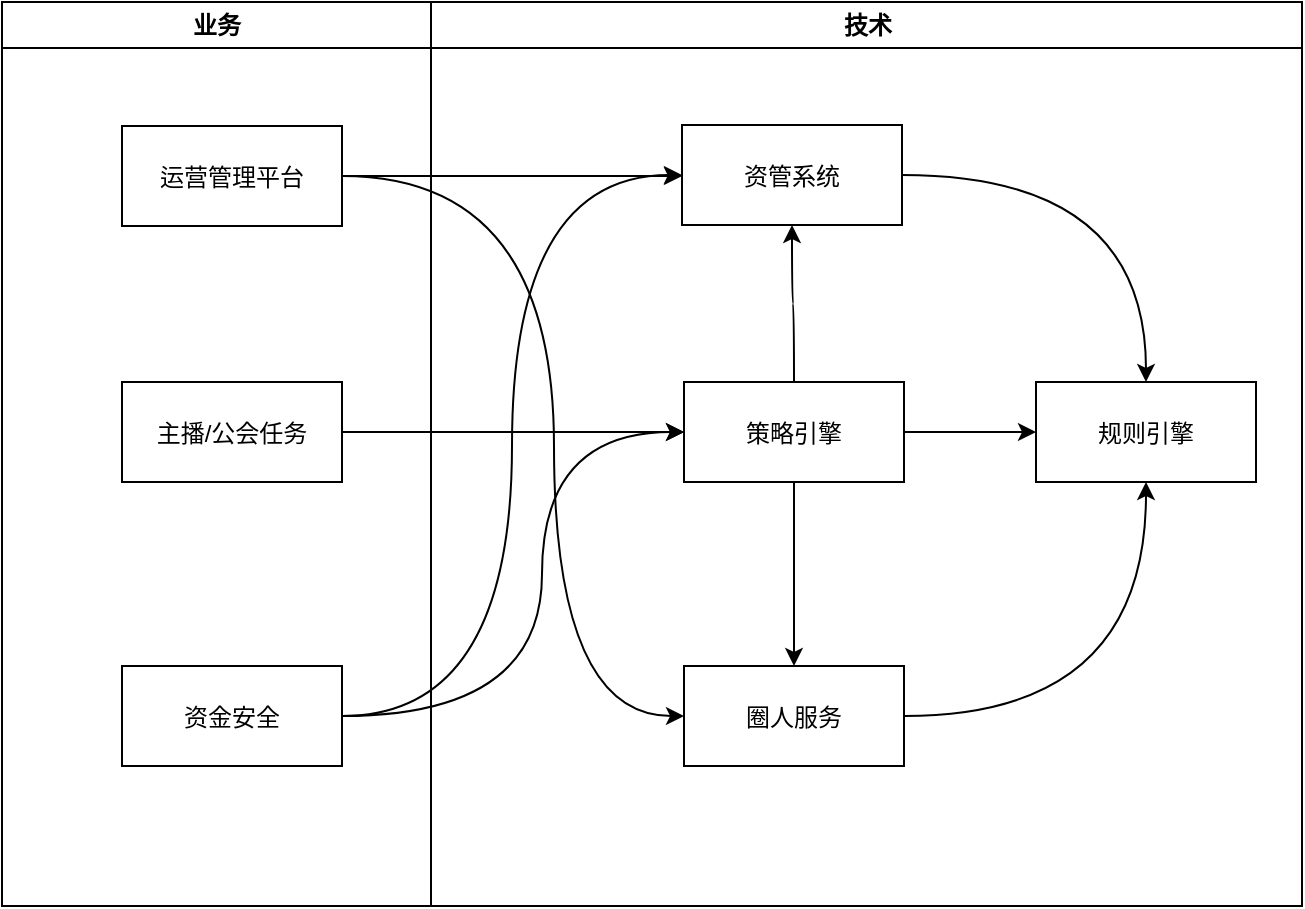 <mxfile version="15.7.0" type="github">
  <diagram name="Page-1" id="e7e014a7-5840-1c2e-5031-d8a46d1fe8dd">
    <mxGraphModel dx="2595" dy="803" grid="0" gridSize="10" guides="1" tooltips="1" connect="1" arrows="1" fold="1" page="1" pageScale="1" pageWidth="1169" pageHeight="826" background="#ffffff" math="0" shadow="0">
      <root>
        <mxCell id="0" />
        <mxCell id="1" parent="0" />
        <mxCell id="2" value="技术" style="swimlane;whiteSpace=wrap" parent="1" vertex="1">
          <mxGeometry x="-765.5" y="120" width="435.5" height="452" as="geometry" />
        </mxCell>
        <mxCell id="Zfrfg-gOs-KB_QYQ9pTv-29" style="edgeStyle=orthogonalEdgeStyle;curved=1;rounded=0;orthogonalLoop=1;jettySize=auto;html=1;exitX=1;exitY=0.5;exitDx=0;exitDy=0;entryX=0.5;entryY=0;entryDx=0;entryDy=0;" parent="2" source="7" target="Zfrfg-gOs-KB_QYQ9pTv-18" edge="1">
          <mxGeometry relative="1" as="geometry" />
        </mxCell>
        <mxCell id="7" value="资管系统" style="" parent="2" vertex="1">
          <mxGeometry x="125.5" y="61.5" width="110" height="50" as="geometry" />
        </mxCell>
        <mxCell id="Zfrfg-gOs-KB_QYQ9pTv-27" style="edgeStyle=orthogonalEdgeStyle;curved=1;rounded=0;orthogonalLoop=1;jettySize=auto;html=1;exitX=1;exitY=0.5;exitDx=0;exitDy=0;entryX=0.5;entryY=1;entryDx=0;entryDy=0;" parent="2" source="8" target="Zfrfg-gOs-KB_QYQ9pTv-18" edge="1">
          <mxGeometry relative="1" as="geometry" />
        </mxCell>
        <mxCell id="8" value="圈人服务" style="" parent="2" vertex="1">
          <mxGeometry x="126.5" y="332" width="110" height="50" as="geometry" />
        </mxCell>
        <mxCell id="Zfrfg-gOs-KB_QYQ9pTv-18" value="规则引擎" style="" parent="2" vertex="1">
          <mxGeometry x="302.5" y="190" width="110" height="50" as="geometry" />
        </mxCell>
        <mxCell id="Zfrfg-gOs-KB_QYQ9pTv-24" style="edgeStyle=orthogonalEdgeStyle;curved=1;rounded=0;orthogonalLoop=1;jettySize=auto;html=1;exitX=0.5;exitY=0;exitDx=0;exitDy=0;entryX=0.5;entryY=1;entryDx=0;entryDy=0;" parent="2" source="Zfrfg-gOs-KB_QYQ9pTv-19" target="7" edge="1">
          <mxGeometry relative="1" as="geometry" />
        </mxCell>
        <mxCell id="Zfrfg-gOs-KB_QYQ9pTv-25" style="rounded=0;orthogonalLoop=1;jettySize=auto;html=1;exitX=0.5;exitY=1;exitDx=0;exitDy=0;entryX=0.5;entryY=0;entryDx=0;entryDy=0;" parent="2" source="Zfrfg-gOs-KB_QYQ9pTv-19" target="8" edge="1">
          <mxGeometry relative="1" as="geometry" />
        </mxCell>
        <mxCell id="Zfrfg-gOs-KB_QYQ9pTv-30" style="edgeStyle=orthogonalEdgeStyle;curved=1;rounded=0;orthogonalLoop=1;jettySize=auto;html=1;exitX=1;exitY=0.5;exitDx=0;exitDy=0;entryX=0;entryY=0.5;entryDx=0;entryDy=0;" parent="2" source="Zfrfg-gOs-KB_QYQ9pTv-19" target="Zfrfg-gOs-KB_QYQ9pTv-18" edge="1">
          <mxGeometry relative="1" as="geometry" />
        </mxCell>
        <mxCell id="Zfrfg-gOs-KB_QYQ9pTv-19" value="策略引擎" style="" parent="2" vertex="1">
          <mxGeometry x="126.5" y="190" width="110" height="50" as="geometry" />
        </mxCell>
        <mxCell id="XmUrZ2d7nXlU5lwVd_Uo-16" value="业务" style="swimlane;whiteSpace=wrap" parent="1" vertex="1">
          <mxGeometry x="-980" y="120" width="214.5" height="452" as="geometry" />
        </mxCell>
        <mxCell id="XmUrZ2d7nXlU5lwVd_Uo-18" value="运营管理平台" style="" parent="XmUrZ2d7nXlU5lwVd_Uo-16" vertex="1">
          <mxGeometry x="60" y="62" width="110" height="50" as="geometry" />
        </mxCell>
        <mxCell id="Zfrfg-gOs-KB_QYQ9pTv-16" value="资金安全" style="" parent="XmUrZ2d7nXlU5lwVd_Uo-16" vertex="1">
          <mxGeometry x="60" y="332" width="110" height="50" as="geometry" />
        </mxCell>
        <mxCell id="Zfrfg-gOs-KB_QYQ9pTv-17" value="主播/公会任务" style="" parent="XmUrZ2d7nXlU5lwVd_Uo-16" vertex="1">
          <mxGeometry x="60" y="190" width="110" height="50" as="geometry" />
        </mxCell>
        <mxCell id="Zfrfg-gOs-KB_QYQ9pTv-21" style="edgeStyle=orthogonalEdgeStyle;rounded=0;orthogonalLoop=1;jettySize=auto;html=1;exitX=1;exitY=0.5;exitDx=0;exitDy=0;entryX=0;entryY=0.5;entryDx=0;entryDy=0;curved=1;" parent="1" source="Zfrfg-gOs-KB_QYQ9pTv-16" target="7" edge="1">
          <mxGeometry relative="1" as="geometry">
            <mxPoint x="-640" y="477" as="targetPoint" />
          </mxGeometry>
        </mxCell>
        <mxCell id="Zfrfg-gOs-KB_QYQ9pTv-26" style="edgeStyle=orthogonalEdgeStyle;curved=1;rounded=0;orthogonalLoop=1;jettySize=auto;html=1;exitX=1;exitY=0.5;exitDx=0;exitDy=0;" parent="1" source="XmUrZ2d7nXlU5lwVd_Uo-18" edge="1">
          <mxGeometry relative="1" as="geometry">
            <mxPoint x="-640" y="207" as="targetPoint" />
          </mxGeometry>
        </mxCell>
        <mxCell id="aWE_fqBYEXQU9oCvTYkU-8" style="edgeStyle=orthogonalEdgeStyle;curved=1;rounded=0;orthogonalLoop=1;jettySize=auto;html=1;exitX=1;exitY=0.5;exitDx=0;exitDy=0;entryX=0;entryY=0.5;entryDx=0;entryDy=0;" parent="1" source="Zfrfg-gOs-KB_QYQ9pTv-17" target="Zfrfg-gOs-KB_QYQ9pTv-19" edge="1">
          <mxGeometry relative="1" as="geometry" />
        </mxCell>
        <mxCell id="rWqtuh8uBeZS-_Vj3xX3-84" style="edgeStyle=orthogonalEdgeStyle;rounded=0;orthogonalLoop=1;jettySize=auto;html=1;exitX=1;exitY=0.5;exitDx=0;exitDy=0;entryX=0;entryY=0.5;entryDx=0;entryDy=0;curved=1;" edge="1" parent="1" source="Zfrfg-gOs-KB_QYQ9pTv-16" target="Zfrfg-gOs-KB_QYQ9pTv-19">
          <mxGeometry relative="1" as="geometry">
            <Array as="points">
              <mxPoint x="-710" y="477" />
              <mxPoint x="-710" y="335" />
            </Array>
          </mxGeometry>
        </mxCell>
        <mxCell id="rWqtuh8uBeZS-_Vj3xX3-85" style="edgeStyle=orthogonalEdgeStyle;rounded=0;orthogonalLoop=1;jettySize=auto;html=1;exitX=1;exitY=0.5;exitDx=0;exitDy=0;entryX=0;entryY=0.5;entryDx=0;entryDy=0;curved=1;" edge="1" parent="1" source="XmUrZ2d7nXlU5lwVd_Uo-18" target="8">
          <mxGeometry relative="1" as="geometry">
            <Array as="points">
              <mxPoint x="-704" y="207" />
              <mxPoint x="-704" y="477" />
            </Array>
          </mxGeometry>
        </mxCell>
      </root>
    </mxGraphModel>
  </diagram>
</mxfile>
